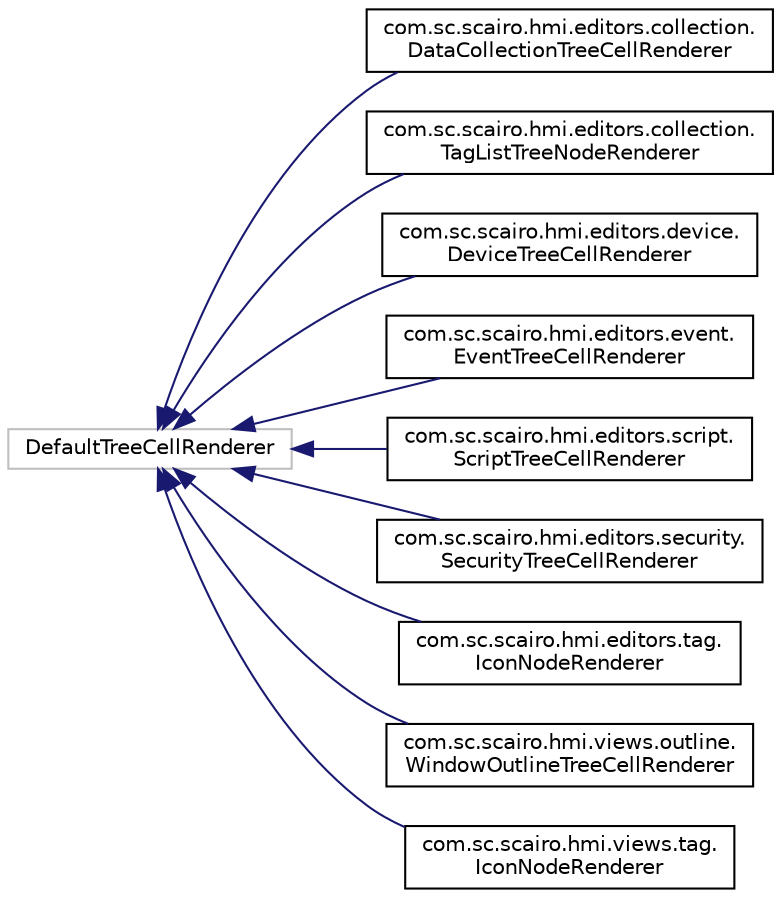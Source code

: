 digraph "Graphical Class Hierarchy"
{
 // LATEX_PDF_SIZE
  edge [fontname="Helvetica",fontsize="10",labelfontname="Helvetica",labelfontsize="10"];
  node [fontname="Helvetica",fontsize="10",shape=record];
  rankdir="LR";
  Node384 [label="DefaultTreeCellRenderer",height=0.2,width=0.4,color="grey75", fillcolor="white", style="filled",tooltip=" "];
  Node384 -> Node0 [dir="back",color="midnightblue",fontsize="10",style="solid",fontname="Helvetica"];
  Node0 [label="com.sc.scairo.hmi.editors.collection.\lDataCollectionTreeCellRenderer",height=0.2,width=0.4,color="black", fillcolor="white", style="filled",URL="$classcom_1_1sc_1_1scairo_1_1hmi_1_1editors_1_1collection_1_1_data_collection_tree_cell_renderer.html",tooltip=" "];
  Node384 -> Node386 [dir="back",color="midnightblue",fontsize="10",style="solid",fontname="Helvetica"];
  Node386 [label="com.sc.scairo.hmi.editors.collection.\lTagListTreeNodeRenderer",height=0.2,width=0.4,color="black", fillcolor="white", style="filled",URL="$classcom_1_1sc_1_1scairo_1_1hmi_1_1editors_1_1collection_1_1_tag_list_tree_node_renderer.html",tooltip=" "];
  Node384 -> Node387 [dir="back",color="midnightblue",fontsize="10",style="solid",fontname="Helvetica"];
  Node387 [label="com.sc.scairo.hmi.editors.device.\lDeviceTreeCellRenderer",height=0.2,width=0.4,color="black", fillcolor="white", style="filled",URL="$classcom_1_1sc_1_1scairo_1_1hmi_1_1editors_1_1device_1_1_device_tree_cell_renderer.html",tooltip=" "];
  Node384 -> Node388 [dir="back",color="midnightblue",fontsize="10",style="solid",fontname="Helvetica"];
  Node388 [label="com.sc.scairo.hmi.editors.event.\lEventTreeCellRenderer",height=0.2,width=0.4,color="black", fillcolor="white", style="filled",URL="$classcom_1_1sc_1_1scairo_1_1hmi_1_1editors_1_1event_1_1_event_tree_cell_renderer.html",tooltip=" "];
  Node384 -> Node389 [dir="back",color="midnightblue",fontsize="10",style="solid",fontname="Helvetica"];
  Node389 [label="com.sc.scairo.hmi.editors.script.\lScriptTreeCellRenderer",height=0.2,width=0.4,color="black", fillcolor="white", style="filled",URL="$classcom_1_1sc_1_1scairo_1_1hmi_1_1editors_1_1script_1_1_script_tree_cell_renderer.html",tooltip=" "];
  Node384 -> Node390 [dir="back",color="midnightblue",fontsize="10",style="solid",fontname="Helvetica"];
  Node390 [label="com.sc.scairo.hmi.editors.security.\lSecurityTreeCellRenderer",height=0.2,width=0.4,color="black", fillcolor="white", style="filled",URL="$classcom_1_1sc_1_1scairo_1_1hmi_1_1editors_1_1security_1_1_security_tree_cell_renderer.html",tooltip=" "];
  Node384 -> Node391 [dir="back",color="midnightblue",fontsize="10",style="solid",fontname="Helvetica"];
  Node391 [label="com.sc.scairo.hmi.editors.tag.\lIconNodeRenderer",height=0.2,width=0.4,color="black", fillcolor="white", style="filled",URL="$classcom_1_1sc_1_1scairo_1_1hmi_1_1editors_1_1tag_1_1_icon_node_renderer.html",tooltip=" "];
  Node384 -> Node392 [dir="back",color="midnightblue",fontsize="10",style="solid",fontname="Helvetica"];
  Node392 [label="com.sc.scairo.hmi.views.outline.\lWindowOutlineTreeCellRenderer",height=0.2,width=0.4,color="black", fillcolor="white", style="filled",URL="$classcom_1_1sc_1_1scairo_1_1hmi_1_1views_1_1outline_1_1_window_outline_tree_cell_renderer.html",tooltip=" "];
  Node384 -> Node393 [dir="back",color="midnightblue",fontsize="10",style="solid",fontname="Helvetica"];
  Node393 [label="com.sc.scairo.hmi.views.tag.\lIconNodeRenderer",height=0.2,width=0.4,color="black", fillcolor="white", style="filled",URL="$classcom_1_1sc_1_1scairo_1_1hmi_1_1views_1_1tag_1_1_icon_node_renderer.html",tooltip=" "];
}
